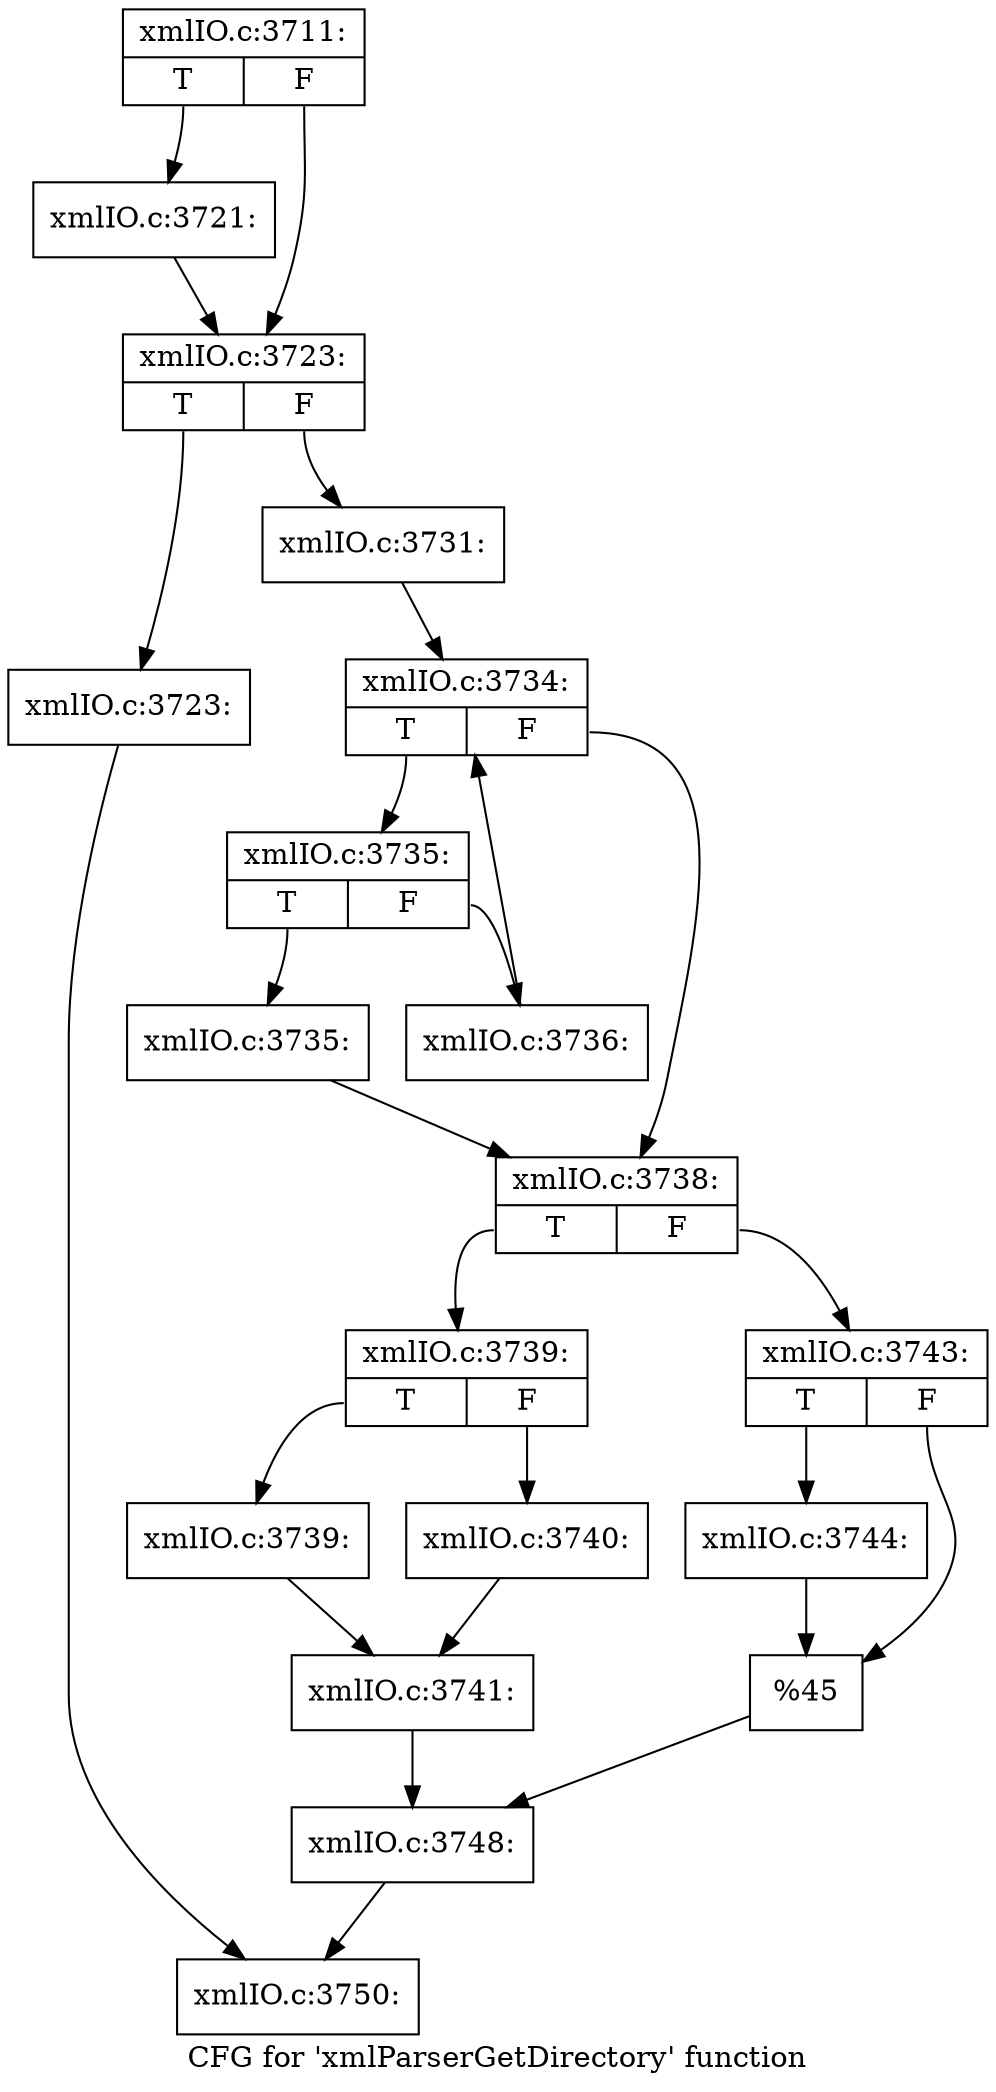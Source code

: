 digraph "CFG for 'xmlParserGetDirectory' function" {
	label="CFG for 'xmlParserGetDirectory' function";

	Node0x55ed34815bd0 [shape=record,label="{xmlIO.c:3711:|{<s0>T|<s1>F}}"];
	Node0x55ed34815bd0:s0 -> Node0x55ed348172b0;
	Node0x55ed34815bd0:s1 -> Node0x55ed34817300;
	Node0x55ed348172b0 [shape=record,label="{xmlIO.c:3721:}"];
	Node0x55ed348172b0 -> Node0x55ed34817300;
	Node0x55ed34817300 [shape=record,label="{xmlIO.c:3723:|{<s0>T|<s1>F}}"];
	Node0x55ed34817300:s0 -> Node0x55ed348176b0;
	Node0x55ed34817300:s1 -> Node0x55ed34817700;
	Node0x55ed348176b0 [shape=record,label="{xmlIO.c:3723:}"];
	Node0x55ed348176b0 -> Node0x55ed34816360;
	Node0x55ed34817700 [shape=record,label="{xmlIO.c:3731:}"];
	Node0x55ed34817700 -> Node0x55ed348187a0;
	Node0x55ed348187a0 [shape=record,label="{xmlIO.c:3734:|{<s0>T|<s1>F}}"];
	Node0x55ed348187a0:s0 -> Node0x55ed34818b60;
	Node0x55ed348187a0:s1 -> Node0x55ed348189c0;
	Node0x55ed34818b60 [shape=record,label="{xmlIO.c:3735:|{<s0>T|<s1>F}}"];
	Node0x55ed34818b60:s0 -> Node0x55ed34818d50;
	Node0x55ed34818b60:s1 -> Node0x55ed34818da0;
	Node0x55ed34818d50 [shape=record,label="{xmlIO.c:3735:}"];
	Node0x55ed34818d50 -> Node0x55ed348189c0;
	Node0x55ed34818da0 [shape=record,label="{xmlIO.c:3736:}"];
	Node0x55ed34818da0 -> Node0x55ed348187a0;
	Node0x55ed348189c0 [shape=record,label="{xmlIO.c:3738:|{<s0>T|<s1>F}}"];
	Node0x55ed348189c0:s0 -> Node0x55ed34819340;
	Node0x55ed348189c0:s1 -> Node0x55ed348193e0;
	Node0x55ed34819340 [shape=record,label="{xmlIO.c:3739:|{<s0>T|<s1>F}}"];
	Node0x55ed34819340:s0 -> Node0x55ed34819800;
	Node0x55ed34819340:s1 -> Node0x55ed348198a0;
	Node0x55ed34819800 [shape=record,label="{xmlIO.c:3739:}"];
	Node0x55ed34819800 -> Node0x55ed34819850;
	Node0x55ed348198a0 [shape=record,label="{xmlIO.c:3740:}"];
	Node0x55ed348198a0 -> Node0x55ed34819850;
	Node0x55ed34819850 [shape=record,label="{xmlIO.c:3741:}"];
	Node0x55ed34819850 -> Node0x55ed34819390;
	Node0x55ed348193e0 [shape=record,label="{xmlIO.c:3743:|{<s0>T|<s1>F}}"];
	Node0x55ed348193e0:s0 -> Node0x55ed3481a450;
	Node0x55ed348193e0:s1 -> Node0x55ed3481a4a0;
	Node0x55ed3481a450 [shape=record,label="{xmlIO.c:3744:}"];
	Node0x55ed3481a450 -> Node0x55ed3481a4a0;
	Node0x55ed3481a4a0 [shape=record,label="{%45}"];
	Node0x55ed3481a4a0 -> Node0x55ed34819390;
	Node0x55ed34819390 [shape=record,label="{xmlIO.c:3748:}"];
	Node0x55ed34819390 -> Node0x55ed34816360;
	Node0x55ed34816360 [shape=record,label="{xmlIO.c:3750:}"];
}
